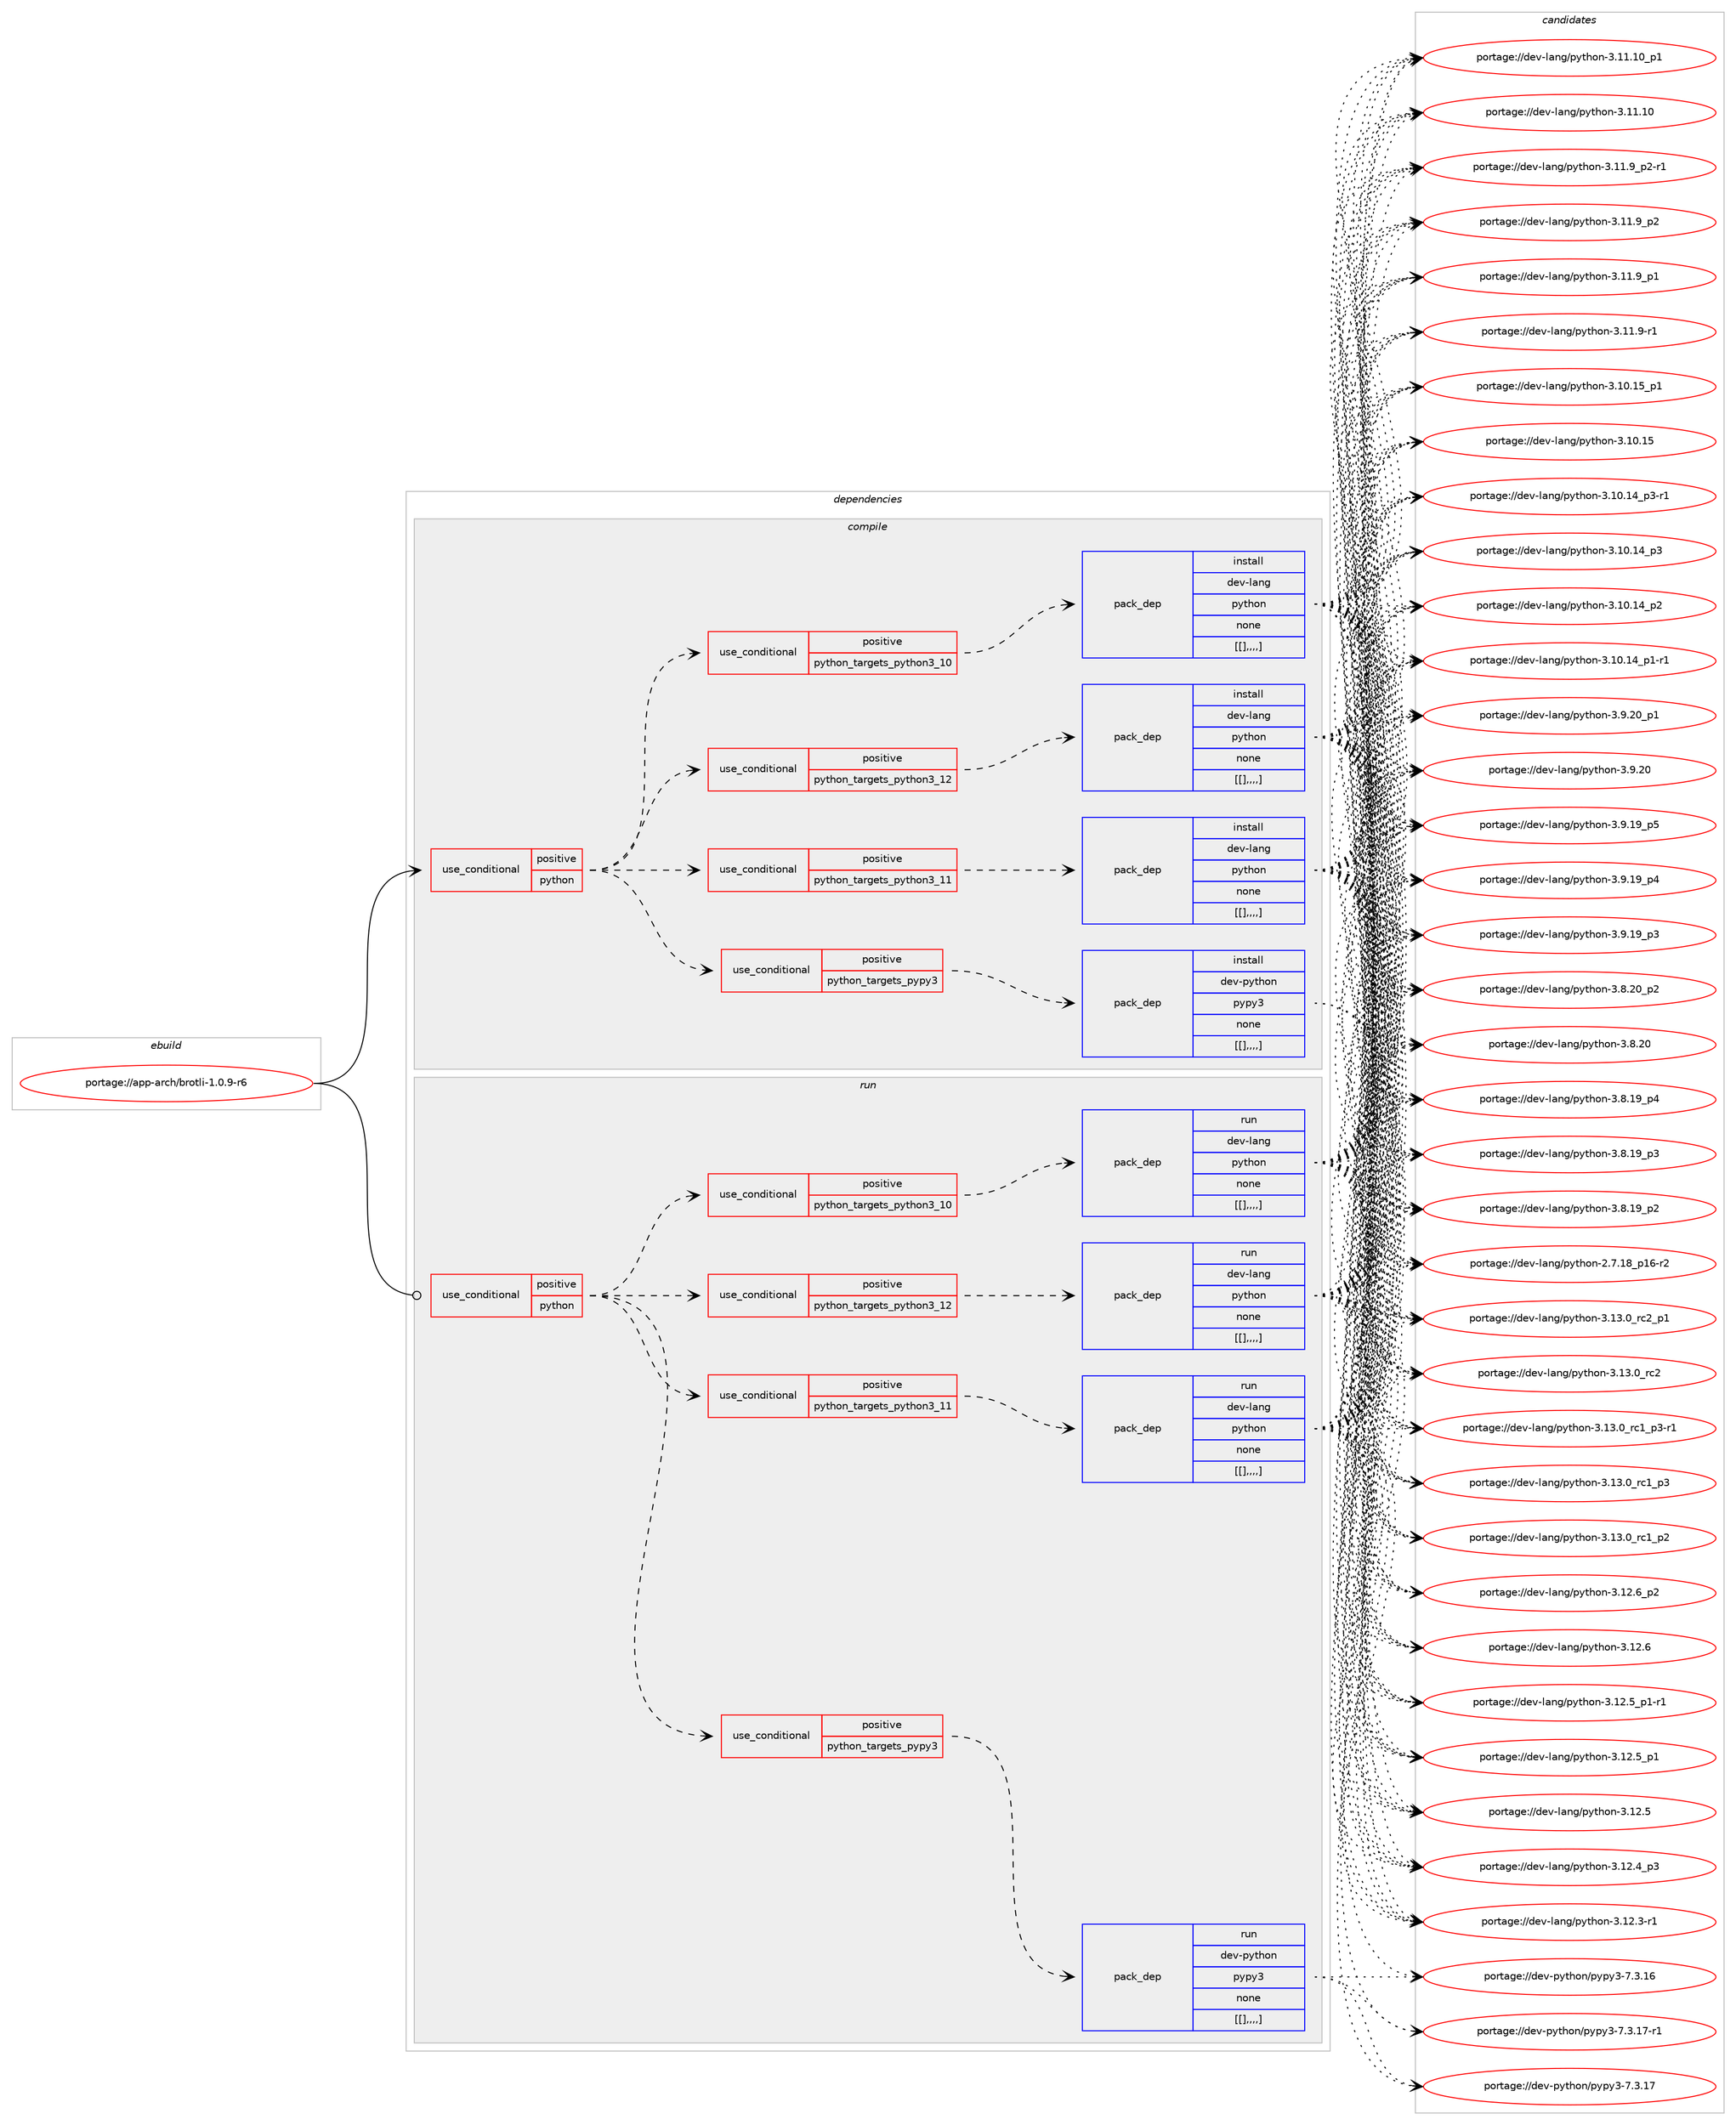 digraph prolog {

# *************
# Graph options
# *************

newrank=true;
concentrate=true;
compound=true;
graph [rankdir=LR,fontname=Helvetica,fontsize=10,ranksep=1.5];#, ranksep=2.5, nodesep=0.2];
edge  [arrowhead=vee];
node  [fontname=Helvetica,fontsize=10];

# **********
# The ebuild
# **********

subgraph cluster_leftcol {
color=gray;
label=<<i>ebuild</i>>;
id [label="portage://app-arch/brotli-1.0.9-r6", color=red, width=4, href="../app-arch/brotli-1.0.9-r6.svg"];
}

# ****************
# The dependencies
# ****************

subgraph cluster_midcol {
color=gray;
label=<<i>dependencies</i>>;
subgraph cluster_compile {
fillcolor="#eeeeee";
style=filled;
label=<<i>compile</i>>;
subgraph cond1943 {
dependency7007 [label=<<TABLE BORDER="0" CELLBORDER="1" CELLSPACING="0" CELLPADDING="4"><TR><TD ROWSPAN="3" CELLPADDING="10">use_conditional</TD></TR><TR><TD>positive</TD></TR><TR><TD>python</TD></TR></TABLE>>, shape=none, color=red];
subgraph cond1944 {
dependency7008 [label=<<TABLE BORDER="0" CELLBORDER="1" CELLSPACING="0" CELLPADDING="4"><TR><TD ROWSPAN="3" CELLPADDING="10">use_conditional</TD></TR><TR><TD>positive</TD></TR><TR><TD>python_targets_pypy3</TD></TR></TABLE>>, shape=none, color=red];
subgraph pack5038 {
dependency7009 [label=<<TABLE BORDER="0" CELLBORDER="1" CELLSPACING="0" CELLPADDING="4" WIDTH="220"><TR><TD ROWSPAN="6" CELLPADDING="30">pack_dep</TD></TR><TR><TD WIDTH="110">install</TD></TR><TR><TD>dev-python</TD></TR><TR><TD>pypy3</TD></TR><TR><TD>none</TD></TR><TR><TD>[[],,,,]</TD></TR></TABLE>>, shape=none, color=blue];
}
dependency7008:e -> dependency7009:w [weight=20,style="dashed",arrowhead="vee"];
}
dependency7007:e -> dependency7008:w [weight=20,style="dashed",arrowhead="vee"];
subgraph cond1945 {
dependency7010 [label=<<TABLE BORDER="0" CELLBORDER="1" CELLSPACING="0" CELLPADDING="4"><TR><TD ROWSPAN="3" CELLPADDING="10">use_conditional</TD></TR><TR><TD>positive</TD></TR><TR><TD>python_targets_python3_10</TD></TR></TABLE>>, shape=none, color=red];
subgraph pack5039 {
dependency7011 [label=<<TABLE BORDER="0" CELLBORDER="1" CELLSPACING="0" CELLPADDING="4" WIDTH="220"><TR><TD ROWSPAN="6" CELLPADDING="30">pack_dep</TD></TR><TR><TD WIDTH="110">install</TD></TR><TR><TD>dev-lang</TD></TR><TR><TD>python</TD></TR><TR><TD>none</TD></TR><TR><TD>[[],,,,]</TD></TR></TABLE>>, shape=none, color=blue];
}
dependency7010:e -> dependency7011:w [weight=20,style="dashed",arrowhead="vee"];
}
dependency7007:e -> dependency7010:w [weight=20,style="dashed",arrowhead="vee"];
subgraph cond1946 {
dependency7012 [label=<<TABLE BORDER="0" CELLBORDER="1" CELLSPACING="0" CELLPADDING="4"><TR><TD ROWSPAN="3" CELLPADDING="10">use_conditional</TD></TR><TR><TD>positive</TD></TR><TR><TD>python_targets_python3_11</TD></TR></TABLE>>, shape=none, color=red];
subgraph pack5040 {
dependency7013 [label=<<TABLE BORDER="0" CELLBORDER="1" CELLSPACING="0" CELLPADDING="4" WIDTH="220"><TR><TD ROWSPAN="6" CELLPADDING="30">pack_dep</TD></TR><TR><TD WIDTH="110">install</TD></TR><TR><TD>dev-lang</TD></TR><TR><TD>python</TD></TR><TR><TD>none</TD></TR><TR><TD>[[],,,,]</TD></TR></TABLE>>, shape=none, color=blue];
}
dependency7012:e -> dependency7013:w [weight=20,style="dashed",arrowhead="vee"];
}
dependency7007:e -> dependency7012:w [weight=20,style="dashed",arrowhead="vee"];
subgraph cond1947 {
dependency7014 [label=<<TABLE BORDER="0" CELLBORDER="1" CELLSPACING="0" CELLPADDING="4"><TR><TD ROWSPAN="3" CELLPADDING="10">use_conditional</TD></TR><TR><TD>positive</TD></TR><TR><TD>python_targets_python3_12</TD></TR></TABLE>>, shape=none, color=red];
subgraph pack5041 {
dependency7015 [label=<<TABLE BORDER="0" CELLBORDER="1" CELLSPACING="0" CELLPADDING="4" WIDTH="220"><TR><TD ROWSPAN="6" CELLPADDING="30">pack_dep</TD></TR><TR><TD WIDTH="110">install</TD></TR><TR><TD>dev-lang</TD></TR><TR><TD>python</TD></TR><TR><TD>none</TD></TR><TR><TD>[[],,,,]</TD></TR></TABLE>>, shape=none, color=blue];
}
dependency7014:e -> dependency7015:w [weight=20,style="dashed",arrowhead="vee"];
}
dependency7007:e -> dependency7014:w [weight=20,style="dashed",arrowhead="vee"];
}
id:e -> dependency7007:w [weight=20,style="solid",arrowhead="vee"];
}
subgraph cluster_compileandrun {
fillcolor="#eeeeee";
style=filled;
label=<<i>compile and run</i>>;
}
subgraph cluster_run {
fillcolor="#eeeeee";
style=filled;
label=<<i>run</i>>;
subgraph cond1948 {
dependency7016 [label=<<TABLE BORDER="0" CELLBORDER="1" CELLSPACING="0" CELLPADDING="4"><TR><TD ROWSPAN="3" CELLPADDING="10">use_conditional</TD></TR><TR><TD>positive</TD></TR><TR><TD>python</TD></TR></TABLE>>, shape=none, color=red];
subgraph cond1949 {
dependency7017 [label=<<TABLE BORDER="0" CELLBORDER="1" CELLSPACING="0" CELLPADDING="4"><TR><TD ROWSPAN="3" CELLPADDING="10">use_conditional</TD></TR><TR><TD>positive</TD></TR><TR><TD>python_targets_pypy3</TD></TR></TABLE>>, shape=none, color=red];
subgraph pack5042 {
dependency7018 [label=<<TABLE BORDER="0" CELLBORDER="1" CELLSPACING="0" CELLPADDING="4" WIDTH="220"><TR><TD ROWSPAN="6" CELLPADDING="30">pack_dep</TD></TR><TR><TD WIDTH="110">run</TD></TR><TR><TD>dev-python</TD></TR><TR><TD>pypy3</TD></TR><TR><TD>none</TD></TR><TR><TD>[[],,,,]</TD></TR></TABLE>>, shape=none, color=blue];
}
dependency7017:e -> dependency7018:w [weight=20,style="dashed",arrowhead="vee"];
}
dependency7016:e -> dependency7017:w [weight=20,style="dashed",arrowhead="vee"];
subgraph cond1950 {
dependency7019 [label=<<TABLE BORDER="0" CELLBORDER="1" CELLSPACING="0" CELLPADDING="4"><TR><TD ROWSPAN="3" CELLPADDING="10">use_conditional</TD></TR><TR><TD>positive</TD></TR><TR><TD>python_targets_python3_10</TD></TR></TABLE>>, shape=none, color=red];
subgraph pack5043 {
dependency7020 [label=<<TABLE BORDER="0" CELLBORDER="1" CELLSPACING="0" CELLPADDING="4" WIDTH="220"><TR><TD ROWSPAN="6" CELLPADDING="30">pack_dep</TD></TR><TR><TD WIDTH="110">run</TD></TR><TR><TD>dev-lang</TD></TR><TR><TD>python</TD></TR><TR><TD>none</TD></TR><TR><TD>[[],,,,]</TD></TR></TABLE>>, shape=none, color=blue];
}
dependency7019:e -> dependency7020:w [weight=20,style="dashed",arrowhead="vee"];
}
dependency7016:e -> dependency7019:w [weight=20,style="dashed",arrowhead="vee"];
subgraph cond1951 {
dependency7021 [label=<<TABLE BORDER="0" CELLBORDER="1" CELLSPACING="0" CELLPADDING="4"><TR><TD ROWSPAN="3" CELLPADDING="10">use_conditional</TD></TR><TR><TD>positive</TD></TR><TR><TD>python_targets_python3_11</TD></TR></TABLE>>, shape=none, color=red];
subgraph pack5044 {
dependency7022 [label=<<TABLE BORDER="0" CELLBORDER="1" CELLSPACING="0" CELLPADDING="4" WIDTH="220"><TR><TD ROWSPAN="6" CELLPADDING="30">pack_dep</TD></TR><TR><TD WIDTH="110">run</TD></TR><TR><TD>dev-lang</TD></TR><TR><TD>python</TD></TR><TR><TD>none</TD></TR><TR><TD>[[],,,,]</TD></TR></TABLE>>, shape=none, color=blue];
}
dependency7021:e -> dependency7022:w [weight=20,style="dashed",arrowhead="vee"];
}
dependency7016:e -> dependency7021:w [weight=20,style="dashed",arrowhead="vee"];
subgraph cond1952 {
dependency7023 [label=<<TABLE BORDER="0" CELLBORDER="1" CELLSPACING="0" CELLPADDING="4"><TR><TD ROWSPAN="3" CELLPADDING="10">use_conditional</TD></TR><TR><TD>positive</TD></TR><TR><TD>python_targets_python3_12</TD></TR></TABLE>>, shape=none, color=red];
subgraph pack5045 {
dependency7024 [label=<<TABLE BORDER="0" CELLBORDER="1" CELLSPACING="0" CELLPADDING="4" WIDTH="220"><TR><TD ROWSPAN="6" CELLPADDING="30">pack_dep</TD></TR><TR><TD WIDTH="110">run</TD></TR><TR><TD>dev-lang</TD></TR><TR><TD>python</TD></TR><TR><TD>none</TD></TR><TR><TD>[[],,,,]</TD></TR></TABLE>>, shape=none, color=blue];
}
dependency7023:e -> dependency7024:w [weight=20,style="dashed",arrowhead="vee"];
}
dependency7016:e -> dependency7023:w [weight=20,style="dashed",arrowhead="vee"];
}
id:e -> dependency7016:w [weight=20,style="solid",arrowhead="odot"];
}
}

# **************
# The candidates
# **************

subgraph cluster_choices {
rank=same;
color=gray;
label=<<i>candidates</i>>;

subgraph choice5038 {
color=black;
nodesep=1;
choice100101118451121211161041111104711212111212151455546514649554511449 [label="portage://dev-python/pypy3-7.3.17-r1", color=red, width=4,href="../dev-python/pypy3-7.3.17-r1.svg"];
choice10010111845112121116104111110471121211121215145554651464955 [label="portage://dev-python/pypy3-7.3.17", color=red, width=4,href="../dev-python/pypy3-7.3.17.svg"];
choice10010111845112121116104111110471121211121215145554651464954 [label="portage://dev-python/pypy3-7.3.16", color=red, width=4,href="../dev-python/pypy3-7.3.16.svg"];
dependency7009:e -> choice100101118451121211161041111104711212111212151455546514649554511449:w [style=dotted,weight="100"];
dependency7009:e -> choice10010111845112121116104111110471121211121215145554651464955:w [style=dotted,weight="100"];
dependency7009:e -> choice10010111845112121116104111110471121211121215145554651464954:w [style=dotted,weight="100"];
}
subgraph choice5039 {
color=black;
nodesep=1;
choice100101118451089711010347112121116104111110455146495146489511499509511249 [label="portage://dev-lang/python-3.13.0_rc2_p1", color=red, width=4,href="../dev-lang/python-3.13.0_rc2_p1.svg"];
choice10010111845108971101034711212111610411111045514649514648951149950 [label="portage://dev-lang/python-3.13.0_rc2", color=red, width=4,href="../dev-lang/python-3.13.0_rc2.svg"];
choice1001011184510897110103471121211161041111104551464951464895114994995112514511449 [label="portage://dev-lang/python-3.13.0_rc1_p3-r1", color=red, width=4,href="../dev-lang/python-3.13.0_rc1_p3-r1.svg"];
choice100101118451089711010347112121116104111110455146495146489511499499511251 [label="portage://dev-lang/python-3.13.0_rc1_p3", color=red, width=4,href="../dev-lang/python-3.13.0_rc1_p3.svg"];
choice100101118451089711010347112121116104111110455146495146489511499499511250 [label="portage://dev-lang/python-3.13.0_rc1_p2", color=red, width=4,href="../dev-lang/python-3.13.0_rc1_p2.svg"];
choice100101118451089711010347112121116104111110455146495046549511250 [label="portage://dev-lang/python-3.12.6_p2", color=red, width=4,href="../dev-lang/python-3.12.6_p2.svg"];
choice10010111845108971101034711212111610411111045514649504654 [label="portage://dev-lang/python-3.12.6", color=red, width=4,href="../dev-lang/python-3.12.6.svg"];
choice1001011184510897110103471121211161041111104551464950465395112494511449 [label="portage://dev-lang/python-3.12.5_p1-r1", color=red, width=4,href="../dev-lang/python-3.12.5_p1-r1.svg"];
choice100101118451089711010347112121116104111110455146495046539511249 [label="portage://dev-lang/python-3.12.5_p1", color=red, width=4,href="../dev-lang/python-3.12.5_p1.svg"];
choice10010111845108971101034711212111610411111045514649504653 [label="portage://dev-lang/python-3.12.5", color=red, width=4,href="../dev-lang/python-3.12.5.svg"];
choice100101118451089711010347112121116104111110455146495046529511251 [label="portage://dev-lang/python-3.12.4_p3", color=red, width=4,href="../dev-lang/python-3.12.4_p3.svg"];
choice100101118451089711010347112121116104111110455146495046514511449 [label="portage://dev-lang/python-3.12.3-r1", color=red, width=4,href="../dev-lang/python-3.12.3-r1.svg"];
choice10010111845108971101034711212111610411111045514649494649489511249 [label="portage://dev-lang/python-3.11.10_p1", color=red, width=4,href="../dev-lang/python-3.11.10_p1.svg"];
choice1001011184510897110103471121211161041111104551464949464948 [label="portage://dev-lang/python-3.11.10", color=red, width=4,href="../dev-lang/python-3.11.10.svg"];
choice1001011184510897110103471121211161041111104551464949465795112504511449 [label="portage://dev-lang/python-3.11.9_p2-r1", color=red, width=4,href="../dev-lang/python-3.11.9_p2-r1.svg"];
choice100101118451089711010347112121116104111110455146494946579511250 [label="portage://dev-lang/python-3.11.9_p2", color=red, width=4,href="../dev-lang/python-3.11.9_p2.svg"];
choice100101118451089711010347112121116104111110455146494946579511249 [label="portage://dev-lang/python-3.11.9_p1", color=red, width=4,href="../dev-lang/python-3.11.9_p1.svg"];
choice100101118451089711010347112121116104111110455146494946574511449 [label="portage://dev-lang/python-3.11.9-r1", color=red, width=4,href="../dev-lang/python-3.11.9-r1.svg"];
choice10010111845108971101034711212111610411111045514649484649539511249 [label="portage://dev-lang/python-3.10.15_p1", color=red, width=4,href="../dev-lang/python-3.10.15_p1.svg"];
choice1001011184510897110103471121211161041111104551464948464953 [label="portage://dev-lang/python-3.10.15", color=red, width=4,href="../dev-lang/python-3.10.15.svg"];
choice100101118451089711010347112121116104111110455146494846495295112514511449 [label="portage://dev-lang/python-3.10.14_p3-r1", color=red, width=4,href="../dev-lang/python-3.10.14_p3-r1.svg"];
choice10010111845108971101034711212111610411111045514649484649529511251 [label="portage://dev-lang/python-3.10.14_p3", color=red, width=4,href="../dev-lang/python-3.10.14_p3.svg"];
choice10010111845108971101034711212111610411111045514649484649529511250 [label="portage://dev-lang/python-3.10.14_p2", color=red, width=4,href="../dev-lang/python-3.10.14_p2.svg"];
choice100101118451089711010347112121116104111110455146494846495295112494511449 [label="portage://dev-lang/python-3.10.14_p1-r1", color=red, width=4,href="../dev-lang/python-3.10.14_p1-r1.svg"];
choice100101118451089711010347112121116104111110455146574650489511249 [label="portage://dev-lang/python-3.9.20_p1", color=red, width=4,href="../dev-lang/python-3.9.20_p1.svg"];
choice10010111845108971101034711212111610411111045514657465048 [label="portage://dev-lang/python-3.9.20", color=red, width=4,href="../dev-lang/python-3.9.20.svg"];
choice100101118451089711010347112121116104111110455146574649579511253 [label="portage://dev-lang/python-3.9.19_p5", color=red, width=4,href="../dev-lang/python-3.9.19_p5.svg"];
choice100101118451089711010347112121116104111110455146574649579511252 [label="portage://dev-lang/python-3.9.19_p4", color=red, width=4,href="../dev-lang/python-3.9.19_p4.svg"];
choice100101118451089711010347112121116104111110455146574649579511251 [label="portage://dev-lang/python-3.9.19_p3", color=red, width=4,href="../dev-lang/python-3.9.19_p3.svg"];
choice100101118451089711010347112121116104111110455146564650489511250 [label="portage://dev-lang/python-3.8.20_p2", color=red, width=4,href="../dev-lang/python-3.8.20_p2.svg"];
choice10010111845108971101034711212111610411111045514656465048 [label="portage://dev-lang/python-3.8.20", color=red, width=4,href="../dev-lang/python-3.8.20.svg"];
choice100101118451089711010347112121116104111110455146564649579511252 [label="portage://dev-lang/python-3.8.19_p4", color=red, width=4,href="../dev-lang/python-3.8.19_p4.svg"];
choice100101118451089711010347112121116104111110455146564649579511251 [label="portage://dev-lang/python-3.8.19_p3", color=red, width=4,href="../dev-lang/python-3.8.19_p3.svg"];
choice100101118451089711010347112121116104111110455146564649579511250 [label="portage://dev-lang/python-3.8.19_p2", color=red, width=4,href="../dev-lang/python-3.8.19_p2.svg"];
choice100101118451089711010347112121116104111110455046554649569511249544511450 [label="portage://dev-lang/python-2.7.18_p16-r2", color=red, width=4,href="../dev-lang/python-2.7.18_p16-r2.svg"];
dependency7011:e -> choice100101118451089711010347112121116104111110455146495146489511499509511249:w [style=dotted,weight="100"];
dependency7011:e -> choice10010111845108971101034711212111610411111045514649514648951149950:w [style=dotted,weight="100"];
dependency7011:e -> choice1001011184510897110103471121211161041111104551464951464895114994995112514511449:w [style=dotted,weight="100"];
dependency7011:e -> choice100101118451089711010347112121116104111110455146495146489511499499511251:w [style=dotted,weight="100"];
dependency7011:e -> choice100101118451089711010347112121116104111110455146495146489511499499511250:w [style=dotted,weight="100"];
dependency7011:e -> choice100101118451089711010347112121116104111110455146495046549511250:w [style=dotted,weight="100"];
dependency7011:e -> choice10010111845108971101034711212111610411111045514649504654:w [style=dotted,weight="100"];
dependency7011:e -> choice1001011184510897110103471121211161041111104551464950465395112494511449:w [style=dotted,weight="100"];
dependency7011:e -> choice100101118451089711010347112121116104111110455146495046539511249:w [style=dotted,weight="100"];
dependency7011:e -> choice10010111845108971101034711212111610411111045514649504653:w [style=dotted,weight="100"];
dependency7011:e -> choice100101118451089711010347112121116104111110455146495046529511251:w [style=dotted,weight="100"];
dependency7011:e -> choice100101118451089711010347112121116104111110455146495046514511449:w [style=dotted,weight="100"];
dependency7011:e -> choice10010111845108971101034711212111610411111045514649494649489511249:w [style=dotted,weight="100"];
dependency7011:e -> choice1001011184510897110103471121211161041111104551464949464948:w [style=dotted,weight="100"];
dependency7011:e -> choice1001011184510897110103471121211161041111104551464949465795112504511449:w [style=dotted,weight="100"];
dependency7011:e -> choice100101118451089711010347112121116104111110455146494946579511250:w [style=dotted,weight="100"];
dependency7011:e -> choice100101118451089711010347112121116104111110455146494946579511249:w [style=dotted,weight="100"];
dependency7011:e -> choice100101118451089711010347112121116104111110455146494946574511449:w [style=dotted,weight="100"];
dependency7011:e -> choice10010111845108971101034711212111610411111045514649484649539511249:w [style=dotted,weight="100"];
dependency7011:e -> choice1001011184510897110103471121211161041111104551464948464953:w [style=dotted,weight="100"];
dependency7011:e -> choice100101118451089711010347112121116104111110455146494846495295112514511449:w [style=dotted,weight="100"];
dependency7011:e -> choice10010111845108971101034711212111610411111045514649484649529511251:w [style=dotted,weight="100"];
dependency7011:e -> choice10010111845108971101034711212111610411111045514649484649529511250:w [style=dotted,weight="100"];
dependency7011:e -> choice100101118451089711010347112121116104111110455146494846495295112494511449:w [style=dotted,weight="100"];
dependency7011:e -> choice100101118451089711010347112121116104111110455146574650489511249:w [style=dotted,weight="100"];
dependency7011:e -> choice10010111845108971101034711212111610411111045514657465048:w [style=dotted,weight="100"];
dependency7011:e -> choice100101118451089711010347112121116104111110455146574649579511253:w [style=dotted,weight="100"];
dependency7011:e -> choice100101118451089711010347112121116104111110455146574649579511252:w [style=dotted,weight="100"];
dependency7011:e -> choice100101118451089711010347112121116104111110455146574649579511251:w [style=dotted,weight="100"];
dependency7011:e -> choice100101118451089711010347112121116104111110455146564650489511250:w [style=dotted,weight="100"];
dependency7011:e -> choice10010111845108971101034711212111610411111045514656465048:w [style=dotted,weight="100"];
dependency7011:e -> choice100101118451089711010347112121116104111110455146564649579511252:w [style=dotted,weight="100"];
dependency7011:e -> choice100101118451089711010347112121116104111110455146564649579511251:w [style=dotted,weight="100"];
dependency7011:e -> choice100101118451089711010347112121116104111110455146564649579511250:w [style=dotted,weight="100"];
dependency7011:e -> choice100101118451089711010347112121116104111110455046554649569511249544511450:w [style=dotted,weight="100"];
}
subgraph choice5040 {
color=black;
nodesep=1;
choice100101118451089711010347112121116104111110455146495146489511499509511249 [label="portage://dev-lang/python-3.13.0_rc2_p1", color=red, width=4,href="../dev-lang/python-3.13.0_rc2_p1.svg"];
choice10010111845108971101034711212111610411111045514649514648951149950 [label="portage://dev-lang/python-3.13.0_rc2", color=red, width=4,href="../dev-lang/python-3.13.0_rc2.svg"];
choice1001011184510897110103471121211161041111104551464951464895114994995112514511449 [label="portage://dev-lang/python-3.13.0_rc1_p3-r1", color=red, width=4,href="../dev-lang/python-3.13.0_rc1_p3-r1.svg"];
choice100101118451089711010347112121116104111110455146495146489511499499511251 [label="portage://dev-lang/python-3.13.0_rc1_p3", color=red, width=4,href="../dev-lang/python-3.13.0_rc1_p3.svg"];
choice100101118451089711010347112121116104111110455146495146489511499499511250 [label="portage://dev-lang/python-3.13.0_rc1_p2", color=red, width=4,href="../dev-lang/python-3.13.0_rc1_p2.svg"];
choice100101118451089711010347112121116104111110455146495046549511250 [label="portage://dev-lang/python-3.12.6_p2", color=red, width=4,href="../dev-lang/python-3.12.6_p2.svg"];
choice10010111845108971101034711212111610411111045514649504654 [label="portage://dev-lang/python-3.12.6", color=red, width=4,href="../dev-lang/python-3.12.6.svg"];
choice1001011184510897110103471121211161041111104551464950465395112494511449 [label="portage://dev-lang/python-3.12.5_p1-r1", color=red, width=4,href="../dev-lang/python-3.12.5_p1-r1.svg"];
choice100101118451089711010347112121116104111110455146495046539511249 [label="portage://dev-lang/python-3.12.5_p1", color=red, width=4,href="../dev-lang/python-3.12.5_p1.svg"];
choice10010111845108971101034711212111610411111045514649504653 [label="portage://dev-lang/python-3.12.5", color=red, width=4,href="../dev-lang/python-3.12.5.svg"];
choice100101118451089711010347112121116104111110455146495046529511251 [label="portage://dev-lang/python-3.12.4_p3", color=red, width=4,href="../dev-lang/python-3.12.4_p3.svg"];
choice100101118451089711010347112121116104111110455146495046514511449 [label="portage://dev-lang/python-3.12.3-r1", color=red, width=4,href="../dev-lang/python-3.12.3-r1.svg"];
choice10010111845108971101034711212111610411111045514649494649489511249 [label="portage://dev-lang/python-3.11.10_p1", color=red, width=4,href="../dev-lang/python-3.11.10_p1.svg"];
choice1001011184510897110103471121211161041111104551464949464948 [label="portage://dev-lang/python-3.11.10", color=red, width=4,href="../dev-lang/python-3.11.10.svg"];
choice1001011184510897110103471121211161041111104551464949465795112504511449 [label="portage://dev-lang/python-3.11.9_p2-r1", color=red, width=4,href="../dev-lang/python-3.11.9_p2-r1.svg"];
choice100101118451089711010347112121116104111110455146494946579511250 [label="portage://dev-lang/python-3.11.9_p2", color=red, width=4,href="../dev-lang/python-3.11.9_p2.svg"];
choice100101118451089711010347112121116104111110455146494946579511249 [label="portage://dev-lang/python-3.11.9_p1", color=red, width=4,href="../dev-lang/python-3.11.9_p1.svg"];
choice100101118451089711010347112121116104111110455146494946574511449 [label="portage://dev-lang/python-3.11.9-r1", color=red, width=4,href="../dev-lang/python-3.11.9-r1.svg"];
choice10010111845108971101034711212111610411111045514649484649539511249 [label="portage://dev-lang/python-3.10.15_p1", color=red, width=4,href="../dev-lang/python-3.10.15_p1.svg"];
choice1001011184510897110103471121211161041111104551464948464953 [label="portage://dev-lang/python-3.10.15", color=red, width=4,href="../dev-lang/python-3.10.15.svg"];
choice100101118451089711010347112121116104111110455146494846495295112514511449 [label="portage://dev-lang/python-3.10.14_p3-r1", color=red, width=4,href="../dev-lang/python-3.10.14_p3-r1.svg"];
choice10010111845108971101034711212111610411111045514649484649529511251 [label="portage://dev-lang/python-3.10.14_p3", color=red, width=4,href="../dev-lang/python-3.10.14_p3.svg"];
choice10010111845108971101034711212111610411111045514649484649529511250 [label="portage://dev-lang/python-3.10.14_p2", color=red, width=4,href="../dev-lang/python-3.10.14_p2.svg"];
choice100101118451089711010347112121116104111110455146494846495295112494511449 [label="portage://dev-lang/python-3.10.14_p1-r1", color=red, width=4,href="../dev-lang/python-3.10.14_p1-r1.svg"];
choice100101118451089711010347112121116104111110455146574650489511249 [label="portage://dev-lang/python-3.9.20_p1", color=red, width=4,href="../dev-lang/python-3.9.20_p1.svg"];
choice10010111845108971101034711212111610411111045514657465048 [label="portage://dev-lang/python-3.9.20", color=red, width=4,href="../dev-lang/python-3.9.20.svg"];
choice100101118451089711010347112121116104111110455146574649579511253 [label="portage://dev-lang/python-3.9.19_p5", color=red, width=4,href="../dev-lang/python-3.9.19_p5.svg"];
choice100101118451089711010347112121116104111110455146574649579511252 [label="portage://dev-lang/python-3.9.19_p4", color=red, width=4,href="../dev-lang/python-3.9.19_p4.svg"];
choice100101118451089711010347112121116104111110455146574649579511251 [label="portage://dev-lang/python-3.9.19_p3", color=red, width=4,href="../dev-lang/python-3.9.19_p3.svg"];
choice100101118451089711010347112121116104111110455146564650489511250 [label="portage://dev-lang/python-3.8.20_p2", color=red, width=4,href="../dev-lang/python-3.8.20_p2.svg"];
choice10010111845108971101034711212111610411111045514656465048 [label="portage://dev-lang/python-3.8.20", color=red, width=4,href="../dev-lang/python-3.8.20.svg"];
choice100101118451089711010347112121116104111110455146564649579511252 [label="portage://dev-lang/python-3.8.19_p4", color=red, width=4,href="../dev-lang/python-3.8.19_p4.svg"];
choice100101118451089711010347112121116104111110455146564649579511251 [label="portage://dev-lang/python-3.8.19_p3", color=red, width=4,href="../dev-lang/python-3.8.19_p3.svg"];
choice100101118451089711010347112121116104111110455146564649579511250 [label="portage://dev-lang/python-3.8.19_p2", color=red, width=4,href="../dev-lang/python-3.8.19_p2.svg"];
choice100101118451089711010347112121116104111110455046554649569511249544511450 [label="portage://dev-lang/python-2.7.18_p16-r2", color=red, width=4,href="../dev-lang/python-2.7.18_p16-r2.svg"];
dependency7013:e -> choice100101118451089711010347112121116104111110455146495146489511499509511249:w [style=dotted,weight="100"];
dependency7013:e -> choice10010111845108971101034711212111610411111045514649514648951149950:w [style=dotted,weight="100"];
dependency7013:e -> choice1001011184510897110103471121211161041111104551464951464895114994995112514511449:w [style=dotted,weight="100"];
dependency7013:e -> choice100101118451089711010347112121116104111110455146495146489511499499511251:w [style=dotted,weight="100"];
dependency7013:e -> choice100101118451089711010347112121116104111110455146495146489511499499511250:w [style=dotted,weight="100"];
dependency7013:e -> choice100101118451089711010347112121116104111110455146495046549511250:w [style=dotted,weight="100"];
dependency7013:e -> choice10010111845108971101034711212111610411111045514649504654:w [style=dotted,weight="100"];
dependency7013:e -> choice1001011184510897110103471121211161041111104551464950465395112494511449:w [style=dotted,weight="100"];
dependency7013:e -> choice100101118451089711010347112121116104111110455146495046539511249:w [style=dotted,weight="100"];
dependency7013:e -> choice10010111845108971101034711212111610411111045514649504653:w [style=dotted,weight="100"];
dependency7013:e -> choice100101118451089711010347112121116104111110455146495046529511251:w [style=dotted,weight="100"];
dependency7013:e -> choice100101118451089711010347112121116104111110455146495046514511449:w [style=dotted,weight="100"];
dependency7013:e -> choice10010111845108971101034711212111610411111045514649494649489511249:w [style=dotted,weight="100"];
dependency7013:e -> choice1001011184510897110103471121211161041111104551464949464948:w [style=dotted,weight="100"];
dependency7013:e -> choice1001011184510897110103471121211161041111104551464949465795112504511449:w [style=dotted,weight="100"];
dependency7013:e -> choice100101118451089711010347112121116104111110455146494946579511250:w [style=dotted,weight="100"];
dependency7013:e -> choice100101118451089711010347112121116104111110455146494946579511249:w [style=dotted,weight="100"];
dependency7013:e -> choice100101118451089711010347112121116104111110455146494946574511449:w [style=dotted,weight="100"];
dependency7013:e -> choice10010111845108971101034711212111610411111045514649484649539511249:w [style=dotted,weight="100"];
dependency7013:e -> choice1001011184510897110103471121211161041111104551464948464953:w [style=dotted,weight="100"];
dependency7013:e -> choice100101118451089711010347112121116104111110455146494846495295112514511449:w [style=dotted,weight="100"];
dependency7013:e -> choice10010111845108971101034711212111610411111045514649484649529511251:w [style=dotted,weight="100"];
dependency7013:e -> choice10010111845108971101034711212111610411111045514649484649529511250:w [style=dotted,weight="100"];
dependency7013:e -> choice100101118451089711010347112121116104111110455146494846495295112494511449:w [style=dotted,weight="100"];
dependency7013:e -> choice100101118451089711010347112121116104111110455146574650489511249:w [style=dotted,weight="100"];
dependency7013:e -> choice10010111845108971101034711212111610411111045514657465048:w [style=dotted,weight="100"];
dependency7013:e -> choice100101118451089711010347112121116104111110455146574649579511253:w [style=dotted,weight="100"];
dependency7013:e -> choice100101118451089711010347112121116104111110455146574649579511252:w [style=dotted,weight="100"];
dependency7013:e -> choice100101118451089711010347112121116104111110455146574649579511251:w [style=dotted,weight="100"];
dependency7013:e -> choice100101118451089711010347112121116104111110455146564650489511250:w [style=dotted,weight="100"];
dependency7013:e -> choice10010111845108971101034711212111610411111045514656465048:w [style=dotted,weight="100"];
dependency7013:e -> choice100101118451089711010347112121116104111110455146564649579511252:w [style=dotted,weight="100"];
dependency7013:e -> choice100101118451089711010347112121116104111110455146564649579511251:w [style=dotted,weight="100"];
dependency7013:e -> choice100101118451089711010347112121116104111110455146564649579511250:w [style=dotted,weight="100"];
dependency7013:e -> choice100101118451089711010347112121116104111110455046554649569511249544511450:w [style=dotted,weight="100"];
}
subgraph choice5041 {
color=black;
nodesep=1;
choice100101118451089711010347112121116104111110455146495146489511499509511249 [label="portage://dev-lang/python-3.13.0_rc2_p1", color=red, width=4,href="../dev-lang/python-3.13.0_rc2_p1.svg"];
choice10010111845108971101034711212111610411111045514649514648951149950 [label="portage://dev-lang/python-3.13.0_rc2", color=red, width=4,href="../dev-lang/python-3.13.0_rc2.svg"];
choice1001011184510897110103471121211161041111104551464951464895114994995112514511449 [label="portage://dev-lang/python-3.13.0_rc1_p3-r1", color=red, width=4,href="../dev-lang/python-3.13.0_rc1_p3-r1.svg"];
choice100101118451089711010347112121116104111110455146495146489511499499511251 [label="portage://dev-lang/python-3.13.0_rc1_p3", color=red, width=4,href="../dev-lang/python-3.13.0_rc1_p3.svg"];
choice100101118451089711010347112121116104111110455146495146489511499499511250 [label="portage://dev-lang/python-3.13.0_rc1_p2", color=red, width=4,href="../dev-lang/python-3.13.0_rc1_p2.svg"];
choice100101118451089711010347112121116104111110455146495046549511250 [label="portage://dev-lang/python-3.12.6_p2", color=red, width=4,href="../dev-lang/python-3.12.6_p2.svg"];
choice10010111845108971101034711212111610411111045514649504654 [label="portage://dev-lang/python-3.12.6", color=red, width=4,href="../dev-lang/python-3.12.6.svg"];
choice1001011184510897110103471121211161041111104551464950465395112494511449 [label="portage://dev-lang/python-3.12.5_p1-r1", color=red, width=4,href="../dev-lang/python-3.12.5_p1-r1.svg"];
choice100101118451089711010347112121116104111110455146495046539511249 [label="portage://dev-lang/python-3.12.5_p1", color=red, width=4,href="../dev-lang/python-3.12.5_p1.svg"];
choice10010111845108971101034711212111610411111045514649504653 [label="portage://dev-lang/python-3.12.5", color=red, width=4,href="../dev-lang/python-3.12.5.svg"];
choice100101118451089711010347112121116104111110455146495046529511251 [label="portage://dev-lang/python-3.12.4_p3", color=red, width=4,href="../dev-lang/python-3.12.4_p3.svg"];
choice100101118451089711010347112121116104111110455146495046514511449 [label="portage://dev-lang/python-3.12.3-r1", color=red, width=4,href="../dev-lang/python-3.12.3-r1.svg"];
choice10010111845108971101034711212111610411111045514649494649489511249 [label="portage://dev-lang/python-3.11.10_p1", color=red, width=4,href="../dev-lang/python-3.11.10_p1.svg"];
choice1001011184510897110103471121211161041111104551464949464948 [label="portage://dev-lang/python-3.11.10", color=red, width=4,href="../dev-lang/python-3.11.10.svg"];
choice1001011184510897110103471121211161041111104551464949465795112504511449 [label="portage://dev-lang/python-3.11.9_p2-r1", color=red, width=4,href="../dev-lang/python-3.11.9_p2-r1.svg"];
choice100101118451089711010347112121116104111110455146494946579511250 [label="portage://dev-lang/python-3.11.9_p2", color=red, width=4,href="../dev-lang/python-3.11.9_p2.svg"];
choice100101118451089711010347112121116104111110455146494946579511249 [label="portage://dev-lang/python-3.11.9_p1", color=red, width=4,href="../dev-lang/python-3.11.9_p1.svg"];
choice100101118451089711010347112121116104111110455146494946574511449 [label="portage://dev-lang/python-3.11.9-r1", color=red, width=4,href="../dev-lang/python-3.11.9-r1.svg"];
choice10010111845108971101034711212111610411111045514649484649539511249 [label="portage://dev-lang/python-3.10.15_p1", color=red, width=4,href="../dev-lang/python-3.10.15_p1.svg"];
choice1001011184510897110103471121211161041111104551464948464953 [label="portage://dev-lang/python-3.10.15", color=red, width=4,href="../dev-lang/python-3.10.15.svg"];
choice100101118451089711010347112121116104111110455146494846495295112514511449 [label="portage://dev-lang/python-3.10.14_p3-r1", color=red, width=4,href="../dev-lang/python-3.10.14_p3-r1.svg"];
choice10010111845108971101034711212111610411111045514649484649529511251 [label="portage://dev-lang/python-3.10.14_p3", color=red, width=4,href="../dev-lang/python-3.10.14_p3.svg"];
choice10010111845108971101034711212111610411111045514649484649529511250 [label="portage://dev-lang/python-3.10.14_p2", color=red, width=4,href="../dev-lang/python-3.10.14_p2.svg"];
choice100101118451089711010347112121116104111110455146494846495295112494511449 [label="portage://dev-lang/python-3.10.14_p1-r1", color=red, width=4,href="../dev-lang/python-3.10.14_p1-r1.svg"];
choice100101118451089711010347112121116104111110455146574650489511249 [label="portage://dev-lang/python-3.9.20_p1", color=red, width=4,href="../dev-lang/python-3.9.20_p1.svg"];
choice10010111845108971101034711212111610411111045514657465048 [label="portage://dev-lang/python-3.9.20", color=red, width=4,href="../dev-lang/python-3.9.20.svg"];
choice100101118451089711010347112121116104111110455146574649579511253 [label="portage://dev-lang/python-3.9.19_p5", color=red, width=4,href="../dev-lang/python-3.9.19_p5.svg"];
choice100101118451089711010347112121116104111110455146574649579511252 [label="portage://dev-lang/python-3.9.19_p4", color=red, width=4,href="../dev-lang/python-3.9.19_p4.svg"];
choice100101118451089711010347112121116104111110455146574649579511251 [label="portage://dev-lang/python-3.9.19_p3", color=red, width=4,href="../dev-lang/python-3.9.19_p3.svg"];
choice100101118451089711010347112121116104111110455146564650489511250 [label="portage://dev-lang/python-3.8.20_p2", color=red, width=4,href="../dev-lang/python-3.8.20_p2.svg"];
choice10010111845108971101034711212111610411111045514656465048 [label="portage://dev-lang/python-3.8.20", color=red, width=4,href="../dev-lang/python-3.8.20.svg"];
choice100101118451089711010347112121116104111110455146564649579511252 [label="portage://dev-lang/python-3.8.19_p4", color=red, width=4,href="../dev-lang/python-3.8.19_p4.svg"];
choice100101118451089711010347112121116104111110455146564649579511251 [label="portage://dev-lang/python-3.8.19_p3", color=red, width=4,href="../dev-lang/python-3.8.19_p3.svg"];
choice100101118451089711010347112121116104111110455146564649579511250 [label="portage://dev-lang/python-3.8.19_p2", color=red, width=4,href="../dev-lang/python-3.8.19_p2.svg"];
choice100101118451089711010347112121116104111110455046554649569511249544511450 [label="portage://dev-lang/python-2.7.18_p16-r2", color=red, width=4,href="../dev-lang/python-2.7.18_p16-r2.svg"];
dependency7015:e -> choice100101118451089711010347112121116104111110455146495146489511499509511249:w [style=dotted,weight="100"];
dependency7015:e -> choice10010111845108971101034711212111610411111045514649514648951149950:w [style=dotted,weight="100"];
dependency7015:e -> choice1001011184510897110103471121211161041111104551464951464895114994995112514511449:w [style=dotted,weight="100"];
dependency7015:e -> choice100101118451089711010347112121116104111110455146495146489511499499511251:w [style=dotted,weight="100"];
dependency7015:e -> choice100101118451089711010347112121116104111110455146495146489511499499511250:w [style=dotted,weight="100"];
dependency7015:e -> choice100101118451089711010347112121116104111110455146495046549511250:w [style=dotted,weight="100"];
dependency7015:e -> choice10010111845108971101034711212111610411111045514649504654:w [style=dotted,weight="100"];
dependency7015:e -> choice1001011184510897110103471121211161041111104551464950465395112494511449:w [style=dotted,weight="100"];
dependency7015:e -> choice100101118451089711010347112121116104111110455146495046539511249:w [style=dotted,weight="100"];
dependency7015:e -> choice10010111845108971101034711212111610411111045514649504653:w [style=dotted,weight="100"];
dependency7015:e -> choice100101118451089711010347112121116104111110455146495046529511251:w [style=dotted,weight="100"];
dependency7015:e -> choice100101118451089711010347112121116104111110455146495046514511449:w [style=dotted,weight="100"];
dependency7015:e -> choice10010111845108971101034711212111610411111045514649494649489511249:w [style=dotted,weight="100"];
dependency7015:e -> choice1001011184510897110103471121211161041111104551464949464948:w [style=dotted,weight="100"];
dependency7015:e -> choice1001011184510897110103471121211161041111104551464949465795112504511449:w [style=dotted,weight="100"];
dependency7015:e -> choice100101118451089711010347112121116104111110455146494946579511250:w [style=dotted,weight="100"];
dependency7015:e -> choice100101118451089711010347112121116104111110455146494946579511249:w [style=dotted,weight="100"];
dependency7015:e -> choice100101118451089711010347112121116104111110455146494946574511449:w [style=dotted,weight="100"];
dependency7015:e -> choice10010111845108971101034711212111610411111045514649484649539511249:w [style=dotted,weight="100"];
dependency7015:e -> choice1001011184510897110103471121211161041111104551464948464953:w [style=dotted,weight="100"];
dependency7015:e -> choice100101118451089711010347112121116104111110455146494846495295112514511449:w [style=dotted,weight="100"];
dependency7015:e -> choice10010111845108971101034711212111610411111045514649484649529511251:w [style=dotted,weight="100"];
dependency7015:e -> choice10010111845108971101034711212111610411111045514649484649529511250:w [style=dotted,weight="100"];
dependency7015:e -> choice100101118451089711010347112121116104111110455146494846495295112494511449:w [style=dotted,weight="100"];
dependency7015:e -> choice100101118451089711010347112121116104111110455146574650489511249:w [style=dotted,weight="100"];
dependency7015:e -> choice10010111845108971101034711212111610411111045514657465048:w [style=dotted,weight="100"];
dependency7015:e -> choice100101118451089711010347112121116104111110455146574649579511253:w [style=dotted,weight="100"];
dependency7015:e -> choice100101118451089711010347112121116104111110455146574649579511252:w [style=dotted,weight="100"];
dependency7015:e -> choice100101118451089711010347112121116104111110455146574649579511251:w [style=dotted,weight="100"];
dependency7015:e -> choice100101118451089711010347112121116104111110455146564650489511250:w [style=dotted,weight="100"];
dependency7015:e -> choice10010111845108971101034711212111610411111045514656465048:w [style=dotted,weight="100"];
dependency7015:e -> choice100101118451089711010347112121116104111110455146564649579511252:w [style=dotted,weight="100"];
dependency7015:e -> choice100101118451089711010347112121116104111110455146564649579511251:w [style=dotted,weight="100"];
dependency7015:e -> choice100101118451089711010347112121116104111110455146564649579511250:w [style=dotted,weight="100"];
dependency7015:e -> choice100101118451089711010347112121116104111110455046554649569511249544511450:w [style=dotted,weight="100"];
}
subgraph choice5042 {
color=black;
nodesep=1;
choice100101118451121211161041111104711212111212151455546514649554511449 [label="portage://dev-python/pypy3-7.3.17-r1", color=red, width=4,href="../dev-python/pypy3-7.3.17-r1.svg"];
choice10010111845112121116104111110471121211121215145554651464955 [label="portage://dev-python/pypy3-7.3.17", color=red, width=4,href="../dev-python/pypy3-7.3.17.svg"];
choice10010111845112121116104111110471121211121215145554651464954 [label="portage://dev-python/pypy3-7.3.16", color=red, width=4,href="../dev-python/pypy3-7.3.16.svg"];
dependency7018:e -> choice100101118451121211161041111104711212111212151455546514649554511449:w [style=dotted,weight="100"];
dependency7018:e -> choice10010111845112121116104111110471121211121215145554651464955:w [style=dotted,weight="100"];
dependency7018:e -> choice10010111845112121116104111110471121211121215145554651464954:w [style=dotted,weight="100"];
}
subgraph choice5043 {
color=black;
nodesep=1;
choice100101118451089711010347112121116104111110455146495146489511499509511249 [label="portage://dev-lang/python-3.13.0_rc2_p1", color=red, width=4,href="../dev-lang/python-3.13.0_rc2_p1.svg"];
choice10010111845108971101034711212111610411111045514649514648951149950 [label="portage://dev-lang/python-3.13.0_rc2", color=red, width=4,href="../dev-lang/python-3.13.0_rc2.svg"];
choice1001011184510897110103471121211161041111104551464951464895114994995112514511449 [label="portage://dev-lang/python-3.13.0_rc1_p3-r1", color=red, width=4,href="../dev-lang/python-3.13.0_rc1_p3-r1.svg"];
choice100101118451089711010347112121116104111110455146495146489511499499511251 [label="portage://dev-lang/python-3.13.0_rc1_p3", color=red, width=4,href="../dev-lang/python-3.13.0_rc1_p3.svg"];
choice100101118451089711010347112121116104111110455146495146489511499499511250 [label="portage://dev-lang/python-3.13.0_rc1_p2", color=red, width=4,href="../dev-lang/python-3.13.0_rc1_p2.svg"];
choice100101118451089711010347112121116104111110455146495046549511250 [label="portage://dev-lang/python-3.12.6_p2", color=red, width=4,href="../dev-lang/python-3.12.6_p2.svg"];
choice10010111845108971101034711212111610411111045514649504654 [label="portage://dev-lang/python-3.12.6", color=red, width=4,href="../dev-lang/python-3.12.6.svg"];
choice1001011184510897110103471121211161041111104551464950465395112494511449 [label="portage://dev-lang/python-3.12.5_p1-r1", color=red, width=4,href="../dev-lang/python-3.12.5_p1-r1.svg"];
choice100101118451089711010347112121116104111110455146495046539511249 [label="portage://dev-lang/python-3.12.5_p1", color=red, width=4,href="../dev-lang/python-3.12.5_p1.svg"];
choice10010111845108971101034711212111610411111045514649504653 [label="portage://dev-lang/python-3.12.5", color=red, width=4,href="../dev-lang/python-3.12.5.svg"];
choice100101118451089711010347112121116104111110455146495046529511251 [label="portage://dev-lang/python-3.12.4_p3", color=red, width=4,href="../dev-lang/python-3.12.4_p3.svg"];
choice100101118451089711010347112121116104111110455146495046514511449 [label="portage://dev-lang/python-3.12.3-r1", color=red, width=4,href="../dev-lang/python-3.12.3-r1.svg"];
choice10010111845108971101034711212111610411111045514649494649489511249 [label="portage://dev-lang/python-3.11.10_p1", color=red, width=4,href="../dev-lang/python-3.11.10_p1.svg"];
choice1001011184510897110103471121211161041111104551464949464948 [label="portage://dev-lang/python-3.11.10", color=red, width=4,href="../dev-lang/python-3.11.10.svg"];
choice1001011184510897110103471121211161041111104551464949465795112504511449 [label="portage://dev-lang/python-3.11.9_p2-r1", color=red, width=4,href="../dev-lang/python-3.11.9_p2-r1.svg"];
choice100101118451089711010347112121116104111110455146494946579511250 [label="portage://dev-lang/python-3.11.9_p2", color=red, width=4,href="../dev-lang/python-3.11.9_p2.svg"];
choice100101118451089711010347112121116104111110455146494946579511249 [label="portage://dev-lang/python-3.11.9_p1", color=red, width=4,href="../dev-lang/python-3.11.9_p1.svg"];
choice100101118451089711010347112121116104111110455146494946574511449 [label="portage://dev-lang/python-3.11.9-r1", color=red, width=4,href="../dev-lang/python-3.11.9-r1.svg"];
choice10010111845108971101034711212111610411111045514649484649539511249 [label="portage://dev-lang/python-3.10.15_p1", color=red, width=4,href="../dev-lang/python-3.10.15_p1.svg"];
choice1001011184510897110103471121211161041111104551464948464953 [label="portage://dev-lang/python-3.10.15", color=red, width=4,href="../dev-lang/python-3.10.15.svg"];
choice100101118451089711010347112121116104111110455146494846495295112514511449 [label="portage://dev-lang/python-3.10.14_p3-r1", color=red, width=4,href="../dev-lang/python-3.10.14_p3-r1.svg"];
choice10010111845108971101034711212111610411111045514649484649529511251 [label="portage://dev-lang/python-3.10.14_p3", color=red, width=4,href="../dev-lang/python-3.10.14_p3.svg"];
choice10010111845108971101034711212111610411111045514649484649529511250 [label="portage://dev-lang/python-3.10.14_p2", color=red, width=4,href="../dev-lang/python-3.10.14_p2.svg"];
choice100101118451089711010347112121116104111110455146494846495295112494511449 [label="portage://dev-lang/python-3.10.14_p1-r1", color=red, width=4,href="../dev-lang/python-3.10.14_p1-r1.svg"];
choice100101118451089711010347112121116104111110455146574650489511249 [label="portage://dev-lang/python-3.9.20_p1", color=red, width=4,href="../dev-lang/python-3.9.20_p1.svg"];
choice10010111845108971101034711212111610411111045514657465048 [label="portage://dev-lang/python-3.9.20", color=red, width=4,href="../dev-lang/python-3.9.20.svg"];
choice100101118451089711010347112121116104111110455146574649579511253 [label="portage://dev-lang/python-3.9.19_p5", color=red, width=4,href="../dev-lang/python-3.9.19_p5.svg"];
choice100101118451089711010347112121116104111110455146574649579511252 [label="portage://dev-lang/python-3.9.19_p4", color=red, width=4,href="../dev-lang/python-3.9.19_p4.svg"];
choice100101118451089711010347112121116104111110455146574649579511251 [label="portage://dev-lang/python-3.9.19_p3", color=red, width=4,href="../dev-lang/python-3.9.19_p3.svg"];
choice100101118451089711010347112121116104111110455146564650489511250 [label="portage://dev-lang/python-3.8.20_p2", color=red, width=4,href="../dev-lang/python-3.8.20_p2.svg"];
choice10010111845108971101034711212111610411111045514656465048 [label="portage://dev-lang/python-3.8.20", color=red, width=4,href="../dev-lang/python-3.8.20.svg"];
choice100101118451089711010347112121116104111110455146564649579511252 [label="portage://dev-lang/python-3.8.19_p4", color=red, width=4,href="../dev-lang/python-3.8.19_p4.svg"];
choice100101118451089711010347112121116104111110455146564649579511251 [label="portage://dev-lang/python-3.8.19_p3", color=red, width=4,href="../dev-lang/python-3.8.19_p3.svg"];
choice100101118451089711010347112121116104111110455146564649579511250 [label="portage://dev-lang/python-3.8.19_p2", color=red, width=4,href="../dev-lang/python-3.8.19_p2.svg"];
choice100101118451089711010347112121116104111110455046554649569511249544511450 [label="portage://dev-lang/python-2.7.18_p16-r2", color=red, width=4,href="../dev-lang/python-2.7.18_p16-r2.svg"];
dependency7020:e -> choice100101118451089711010347112121116104111110455146495146489511499509511249:w [style=dotted,weight="100"];
dependency7020:e -> choice10010111845108971101034711212111610411111045514649514648951149950:w [style=dotted,weight="100"];
dependency7020:e -> choice1001011184510897110103471121211161041111104551464951464895114994995112514511449:w [style=dotted,weight="100"];
dependency7020:e -> choice100101118451089711010347112121116104111110455146495146489511499499511251:w [style=dotted,weight="100"];
dependency7020:e -> choice100101118451089711010347112121116104111110455146495146489511499499511250:w [style=dotted,weight="100"];
dependency7020:e -> choice100101118451089711010347112121116104111110455146495046549511250:w [style=dotted,weight="100"];
dependency7020:e -> choice10010111845108971101034711212111610411111045514649504654:w [style=dotted,weight="100"];
dependency7020:e -> choice1001011184510897110103471121211161041111104551464950465395112494511449:w [style=dotted,weight="100"];
dependency7020:e -> choice100101118451089711010347112121116104111110455146495046539511249:w [style=dotted,weight="100"];
dependency7020:e -> choice10010111845108971101034711212111610411111045514649504653:w [style=dotted,weight="100"];
dependency7020:e -> choice100101118451089711010347112121116104111110455146495046529511251:w [style=dotted,weight="100"];
dependency7020:e -> choice100101118451089711010347112121116104111110455146495046514511449:w [style=dotted,weight="100"];
dependency7020:e -> choice10010111845108971101034711212111610411111045514649494649489511249:w [style=dotted,weight="100"];
dependency7020:e -> choice1001011184510897110103471121211161041111104551464949464948:w [style=dotted,weight="100"];
dependency7020:e -> choice1001011184510897110103471121211161041111104551464949465795112504511449:w [style=dotted,weight="100"];
dependency7020:e -> choice100101118451089711010347112121116104111110455146494946579511250:w [style=dotted,weight="100"];
dependency7020:e -> choice100101118451089711010347112121116104111110455146494946579511249:w [style=dotted,weight="100"];
dependency7020:e -> choice100101118451089711010347112121116104111110455146494946574511449:w [style=dotted,weight="100"];
dependency7020:e -> choice10010111845108971101034711212111610411111045514649484649539511249:w [style=dotted,weight="100"];
dependency7020:e -> choice1001011184510897110103471121211161041111104551464948464953:w [style=dotted,weight="100"];
dependency7020:e -> choice100101118451089711010347112121116104111110455146494846495295112514511449:w [style=dotted,weight="100"];
dependency7020:e -> choice10010111845108971101034711212111610411111045514649484649529511251:w [style=dotted,weight="100"];
dependency7020:e -> choice10010111845108971101034711212111610411111045514649484649529511250:w [style=dotted,weight="100"];
dependency7020:e -> choice100101118451089711010347112121116104111110455146494846495295112494511449:w [style=dotted,weight="100"];
dependency7020:e -> choice100101118451089711010347112121116104111110455146574650489511249:w [style=dotted,weight="100"];
dependency7020:e -> choice10010111845108971101034711212111610411111045514657465048:w [style=dotted,weight="100"];
dependency7020:e -> choice100101118451089711010347112121116104111110455146574649579511253:w [style=dotted,weight="100"];
dependency7020:e -> choice100101118451089711010347112121116104111110455146574649579511252:w [style=dotted,weight="100"];
dependency7020:e -> choice100101118451089711010347112121116104111110455146574649579511251:w [style=dotted,weight="100"];
dependency7020:e -> choice100101118451089711010347112121116104111110455146564650489511250:w [style=dotted,weight="100"];
dependency7020:e -> choice10010111845108971101034711212111610411111045514656465048:w [style=dotted,weight="100"];
dependency7020:e -> choice100101118451089711010347112121116104111110455146564649579511252:w [style=dotted,weight="100"];
dependency7020:e -> choice100101118451089711010347112121116104111110455146564649579511251:w [style=dotted,weight="100"];
dependency7020:e -> choice100101118451089711010347112121116104111110455146564649579511250:w [style=dotted,weight="100"];
dependency7020:e -> choice100101118451089711010347112121116104111110455046554649569511249544511450:w [style=dotted,weight="100"];
}
subgraph choice5044 {
color=black;
nodesep=1;
choice100101118451089711010347112121116104111110455146495146489511499509511249 [label="portage://dev-lang/python-3.13.0_rc2_p1", color=red, width=4,href="../dev-lang/python-3.13.0_rc2_p1.svg"];
choice10010111845108971101034711212111610411111045514649514648951149950 [label="portage://dev-lang/python-3.13.0_rc2", color=red, width=4,href="../dev-lang/python-3.13.0_rc2.svg"];
choice1001011184510897110103471121211161041111104551464951464895114994995112514511449 [label="portage://dev-lang/python-3.13.0_rc1_p3-r1", color=red, width=4,href="../dev-lang/python-3.13.0_rc1_p3-r1.svg"];
choice100101118451089711010347112121116104111110455146495146489511499499511251 [label="portage://dev-lang/python-3.13.0_rc1_p3", color=red, width=4,href="../dev-lang/python-3.13.0_rc1_p3.svg"];
choice100101118451089711010347112121116104111110455146495146489511499499511250 [label="portage://dev-lang/python-3.13.0_rc1_p2", color=red, width=4,href="../dev-lang/python-3.13.0_rc1_p2.svg"];
choice100101118451089711010347112121116104111110455146495046549511250 [label="portage://dev-lang/python-3.12.6_p2", color=red, width=4,href="../dev-lang/python-3.12.6_p2.svg"];
choice10010111845108971101034711212111610411111045514649504654 [label="portage://dev-lang/python-3.12.6", color=red, width=4,href="../dev-lang/python-3.12.6.svg"];
choice1001011184510897110103471121211161041111104551464950465395112494511449 [label="portage://dev-lang/python-3.12.5_p1-r1", color=red, width=4,href="../dev-lang/python-3.12.5_p1-r1.svg"];
choice100101118451089711010347112121116104111110455146495046539511249 [label="portage://dev-lang/python-3.12.5_p1", color=red, width=4,href="../dev-lang/python-3.12.5_p1.svg"];
choice10010111845108971101034711212111610411111045514649504653 [label="portage://dev-lang/python-3.12.5", color=red, width=4,href="../dev-lang/python-3.12.5.svg"];
choice100101118451089711010347112121116104111110455146495046529511251 [label="portage://dev-lang/python-3.12.4_p3", color=red, width=4,href="../dev-lang/python-3.12.4_p3.svg"];
choice100101118451089711010347112121116104111110455146495046514511449 [label="portage://dev-lang/python-3.12.3-r1", color=red, width=4,href="../dev-lang/python-3.12.3-r1.svg"];
choice10010111845108971101034711212111610411111045514649494649489511249 [label="portage://dev-lang/python-3.11.10_p1", color=red, width=4,href="../dev-lang/python-3.11.10_p1.svg"];
choice1001011184510897110103471121211161041111104551464949464948 [label="portage://dev-lang/python-3.11.10", color=red, width=4,href="../dev-lang/python-3.11.10.svg"];
choice1001011184510897110103471121211161041111104551464949465795112504511449 [label="portage://dev-lang/python-3.11.9_p2-r1", color=red, width=4,href="../dev-lang/python-3.11.9_p2-r1.svg"];
choice100101118451089711010347112121116104111110455146494946579511250 [label="portage://dev-lang/python-3.11.9_p2", color=red, width=4,href="../dev-lang/python-3.11.9_p2.svg"];
choice100101118451089711010347112121116104111110455146494946579511249 [label="portage://dev-lang/python-3.11.9_p1", color=red, width=4,href="../dev-lang/python-3.11.9_p1.svg"];
choice100101118451089711010347112121116104111110455146494946574511449 [label="portage://dev-lang/python-3.11.9-r1", color=red, width=4,href="../dev-lang/python-3.11.9-r1.svg"];
choice10010111845108971101034711212111610411111045514649484649539511249 [label="portage://dev-lang/python-3.10.15_p1", color=red, width=4,href="../dev-lang/python-3.10.15_p1.svg"];
choice1001011184510897110103471121211161041111104551464948464953 [label="portage://dev-lang/python-3.10.15", color=red, width=4,href="../dev-lang/python-3.10.15.svg"];
choice100101118451089711010347112121116104111110455146494846495295112514511449 [label="portage://dev-lang/python-3.10.14_p3-r1", color=red, width=4,href="../dev-lang/python-3.10.14_p3-r1.svg"];
choice10010111845108971101034711212111610411111045514649484649529511251 [label="portage://dev-lang/python-3.10.14_p3", color=red, width=4,href="../dev-lang/python-3.10.14_p3.svg"];
choice10010111845108971101034711212111610411111045514649484649529511250 [label="portage://dev-lang/python-3.10.14_p2", color=red, width=4,href="../dev-lang/python-3.10.14_p2.svg"];
choice100101118451089711010347112121116104111110455146494846495295112494511449 [label="portage://dev-lang/python-3.10.14_p1-r1", color=red, width=4,href="../dev-lang/python-3.10.14_p1-r1.svg"];
choice100101118451089711010347112121116104111110455146574650489511249 [label="portage://dev-lang/python-3.9.20_p1", color=red, width=4,href="../dev-lang/python-3.9.20_p1.svg"];
choice10010111845108971101034711212111610411111045514657465048 [label="portage://dev-lang/python-3.9.20", color=red, width=4,href="../dev-lang/python-3.9.20.svg"];
choice100101118451089711010347112121116104111110455146574649579511253 [label="portage://dev-lang/python-3.9.19_p5", color=red, width=4,href="../dev-lang/python-3.9.19_p5.svg"];
choice100101118451089711010347112121116104111110455146574649579511252 [label="portage://dev-lang/python-3.9.19_p4", color=red, width=4,href="../dev-lang/python-3.9.19_p4.svg"];
choice100101118451089711010347112121116104111110455146574649579511251 [label="portage://dev-lang/python-3.9.19_p3", color=red, width=4,href="../dev-lang/python-3.9.19_p3.svg"];
choice100101118451089711010347112121116104111110455146564650489511250 [label="portage://dev-lang/python-3.8.20_p2", color=red, width=4,href="../dev-lang/python-3.8.20_p2.svg"];
choice10010111845108971101034711212111610411111045514656465048 [label="portage://dev-lang/python-3.8.20", color=red, width=4,href="../dev-lang/python-3.8.20.svg"];
choice100101118451089711010347112121116104111110455146564649579511252 [label="portage://dev-lang/python-3.8.19_p4", color=red, width=4,href="../dev-lang/python-3.8.19_p4.svg"];
choice100101118451089711010347112121116104111110455146564649579511251 [label="portage://dev-lang/python-3.8.19_p3", color=red, width=4,href="../dev-lang/python-3.8.19_p3.svg"];
choice100101118451089711010347112121116104111110455146564649579511250 [label="portage://dev-lang/python-3.8.19_p2", color=red, width=4,href="../dev-lang/python-3.8.19_p2.svg"];
choice100101118451089711010347112121116104111110455046554649569511249544511450 [label="portage://dev-lang/python-2.7.18_p16-r2", color=red, width=4,href="../dev-lang/python-2.7.18_p16-r2.svg"];
dependency7022:e -> choice100101118451089711010347112121116104111110455146495146489511499509511249:w [style=dotted,weight="100"];
dependency7022:e -> choice10010111845108971101034711212111610411111045514649514648951149950:w [style=dotted,weight="100"];
dependency7022:e -> choice1001011184510897110103471121211161041111104551464951464895114994995112514511449:w [style=dotted,weight="100"];
dependency7022:e -> choice100101118451089711010347112121116104111110455146495146489511499499511251:w [style=dotted,weight="100"];
dependency7022:e -> choice100101118451089711010347112121116104111110455146495146489511499499511250:w [style=dotted,weight="100"];
dependency7022:e -> choice100101118451089711010347112121116104111110455146495046549511250:w [style=dotted,weight="100"];
dependency7022:e -> choice10010111845108971101034711212111610411111045514649504654:w [style=dotted,weight="100"];
dependency7022:e -> choice1001011184510897110103471121211161041111104551464950465395112494511449:w [style=dotted,weight="100"];
dependency7022:e -> choice100101118451089711010347112121116104111110455146495046539511249:w [style=dotted,weight="100"];
dependency7022:e -> choice10010111845108971101034711212111610411111045514649504653:w [style=dotted,weight="100"];
dependency7022:e -> choice100101118451089711010347112121116104111110455146495046529511251:w [style=dotted,weight="100"];
dependency7022:e -> choice100101118451089711010347112121116104111110455146495046514511449:w [style=dotted,weight="100"];
dependency7022:e -> choice10010111845108971101034711212111610411111045514649494649489511249:w [style=dotted,weight="100"];
dependency7022:e -> choice1001011184510897110103471121211161041111104551464949464948:w [style=dotted,weight="100"];
dependency7022:e -> choice1001011184510897110103471121211161041111104551464949465795112504511449:w [style=dotted,weight="100"];
dependency7022:e -> choice100101118451089711010347112121116104111110455146494946579511250:w [style=dotted,weight="100"];
dependency7022:e -> choice100101118451089711010347112121116104111110455146494946579511249:w [style=dotted,weight="100"];
dependency7022:e -> choice100101118451089711010347112121116104111110455146494946574511449:w [style=dotted,weight="100"];
dependency7022:e -> choice10010111845108971101034711212111610411111045514649484649539511249:w [style=dotted,weight="100"];
dependency7022:e -> choice1001011184510897110103471121211161041111104551464948464953:w [style=dotted,weight="100"];
dependency7022:e -> choice100101118451089711010347112121116104111110455146494846495295112514511449:w [style=dotted,weight="100"];
dependency7022:e -> choice10010111845108971101034711212111610411111045514649484649529511251:w [style=dotted,weight="100"];
dependency7022:e -> choice10010111845108971101034711212111610411111045514649484649529511250:w [style=dotted,weight="100"];
dependency7022:e -> choice100101118451089711010347112121116104111110455146494846495295112494511449:w [style=dotted,weight="100"];
dependency7022:e -> choice100101118451089711010347112121116104111110455146574650489511249:w [style=dotted,weight="100"];
dependency7022:e -> choice10010111845108971101034711212111610411111045514657465048:w [style=dotted,weight="100"];
dependency7022:e -> choice100101118451089711010347112121116104111110455146574649579511253:w [style=dotted,weight="100"];
dependency7022:e -> choice100101118451089711010347112121116104111110455146574649579511252:w [style=dotted,weight="100"];
dependency7022:e -> choice100101118451089711010347112121116104111110455146574649579511251:w [style=dotted,weight="100"];
dependency7022:e -> choice100101118451089711010347112121116104111110455146564650489511250:w [style=dotted,weight="100"];
dependency7022:e -> choice10010111845108971101034711212111610411111045514656465048:w [style=dotted,weight="100"];
dependency7022:e -> choice100101118451089711010347112121116104111110455146564649579511252:w [style=dotted,weight="100"];
dependency7022:e -> choice100101118451089711010347112121116104111110455146564649579511251:w [style=dotted,weight="100"];
dependency7022:e -> choice100101118451089711010347112121116104111110455146564649579511250:w [style=dotted,weight="100"];
dependency7022:e -> choice100101118451089711010347112121116104111110455046554649569511249544511450:w [style=dotted,weight="100"];
}
subgraph choice5045 {
color=black;
nodesep=1;
choice100101118451089711010347112121116104111110455146495146489511499509511249 [label="portage://dev-lang/python-3.13.0_rc2_p1", color=red, width=4,href="../dev-lang/python-3.13.0_rc2_p1.svg"];
choice10010111845108971101034711212111610411111045514649514648951149950 [label="portage://dev-lang/python-3.13.0_rc2", color=red, width=4,href="../dev-lang/python-3.13.0_rc2.svg"];
choice1001011184510897110103471121211161041111104551464951464895114994995112514511449 [label="portage://dev-lang/python-3.13.0_rc1_p3-r1", color=red, width=4,href="../dev-lang/python-3.13.0_rc1_p3-r1.svg"];
choice100101118451089711010347112121116104111110455146495146489511499499511251 [label="portage://dev-lang/python-3.13.0_rc1_p3", color=red, width=4,href="../dev-lang/python-3.13.0_rc1_p3.svg"];
choice100101118451089711010347112121116104111110455146495146489511499499511250 [label="portage://dev-lang/python-3.13.0_rc1_p2", color=red, width=4,href="../dev-lang/python-3.13.0_rc1_p2.svg"];
choice100101118451089711010347112121116104111110455146495046549511250 [label="portage://dev-lang/python-3.12.6_p2", color=red, width=4,href="../dev-lang/python-3.12.6_p2.svg"];
choice10010111845108971101034711212111610411111045514649504654 [label="portage://dev-lang/python-3.12.6", color=red, width=4,href="../dev-lang/python-3.12.6.svg"];
choice1001011184510897110103471121211161041111104551464950465395112494511449 [label="portage://dev-lang/python-3.12.5_p1-r1", color=red, width=4,href="../dev-lang/python-3.12.5_p1-r1.svg"];
choice100101118451089711010347112121116104111110455146495046539511249 [label="portage://dev-lang/python-3.12.5_p1", color=red, width=4,href="../dev-lang/python-3.12.5_p1.svg"];
choice10010111845108971101034711212111610411111045514649504653 [label="portage://dev-lang/python-3.12.5", color=red, width=4,href="../dev-lang/python-3.12.5.svg"];
choice100101118451089711010347112121116104111110455146495046529511251 [label="portage://dev-lang/python-3.12.4_p3", color=red, width=4,href="../dev-lang/python-3.12.4_p3.svg"];
choice100101118451089711010347112121116104111110455146495046514511449 [label="portage://dev-lang/python-3.12.3-r1", color=red, width=4,href="../dev-lang/python-3.12.3-r1.svg"];
choice10010111845108971101034711212111610411111045514649494649489511249 [label="portage://dev-lang/python-3.11.10_p1", color=red, width=4,href="../dev-lang/python-3.11.10_p1.svg"];
choice1001011184510897110103471121211161041111104551464949464948 [label="portage://dev-lang/python-3.11.10", color=red, width=4,href="../dev-lang/python-3.11.10.svg"];
choice1001011184510897110103471121211161041111104551464949465795112504511449 [label="portage://dev-lang/python-3.11.9_p2-r1", color=red, width=4,href="../dev-lang/python-3.11.9_p2-r1.svg"];
choice100101118451089711010347112121116104111110455146494946579511250 [label="portage://dev-lang/python-3.11.9_p2", color=red, width=4,href="../dev-lang/python-3.11.9_p2.svg"];
choice100101118451089711010347112121116104111110455146494946579511249 [label="portage://dev-lang/python-3.11.9_p1", color=red, width=4,href="../dev-lang/python-3.11.9_p1.svg"];
choice100101118451089711010347112121116104111110455146494946574511449 [label="portage://dev-lang/python-3.11.9-r1", color=red, width=4,href="../dev-lang/python-3.11.9-r1.svg"];
choice10010111845108971101034711212111610411111045514649484649539511249 [label="portage://dev-lang/python-3.10.15_p1", color=red, width=4,href="../dev-lang/python-3.10.15_p1.svg"];
choice1001011184510897110103471121211161041111104551464948464953 [label="portage://dev-lang/python-3.10.15", color=red, width=4,href="../dev-lang/python-3.10.15.svg"];
choice100101118451089711010347112121116104111110455146494846495295112514511449 [label="portage://dev-lang/python-3.10.14_p3-r1", color=red, width=4,href="../dev-lang/python-3.10.14_p3-r1.svg"];
choice10010111845108971101034711212111610411111045514649484649529511251 [label="portage://dev-lang/python-3.10.14_p3", color=red, width=4,href="../dev-lang/python-3.10.14_p3.svg"];
choice10010111845108971101034711212111610411111045514649484649529511250 [label="portage://dev-lang/python-3.10.14_p2", color=red, width=4,href="../dev-lang/python-3.10.14_p2.svg"];
choice100101118451089711010347112121116104111110455146494846495295112494511449 [label="portage://dev-lang/python-3.10.14_p1-r1", color=red, width=4,href="../dev-lang/python-3.10.14_p1-r1.svg"];
choice100101118451089711010347112121116104111110455146574650489511249 [label="portage://dev-lang/python-3.9.20_p1", color=red, width=4,href="../dev-lang/python-3.9.20_p1.svg"];
choice10010111845108971101034711212111610411111045514657465048 [label="portage://dev-lang/python-3.9.20", color=red, width=4,href="../dev-lang/python-3.9.20.svg"];
choice100101118451089711010347112121116104111110455146574649579511253 [label="portage://dev-lang/python-3.9.19_p5", color=red, width=4,href="../dev-lang/python-3.9.19_p5.svg"];
choice100101118451089711010347112121116104111110455146574649579511252 [label="portage://dev-lang/python-3.9.19_p4", color=red, width=4,href="../dev-lang/python-3.9.19_p4.svg"];
choice100101118451089711010347112121116104111110455146574649579511251 [label="portage://dev-lang/python-3.9.19_p3", color=red, width=4,href="../dev-lang/python-3.9.19_p3.svg"];
choice100101118451089711010347112121116104111110455146564650489511250 [label="portage://dev-lang/python-3.8.20_p2", color=red, width=4,href="../dev-lang/python-3.8.20_p2.svg"];
choice10010111845108971101034711212111610411111045514656465048 [label="portage://dev-lang/python-3.8.20", color=red, width=4,href="../dev-lang/python-3.8.20.svg"];
choice100101118451089711010347112121116104111110455146564649579511252 [label="portage://dev-lang/python-3.8.19_p4", color=red, width=4,href="../dev-lang/python-3.8.19_p4.svg"];
choice100101118451089711010347112121116104111110455146564649579511251 [label="portage://dev-lang/python-3.8.19_p3", color=red, width=4,href="../dev-lang/python-3.8.19_p3.svg"];
choice100101118451089711010347112121116104111110455146564649579511250 [label="portage://dev-lang/python-3.8.19_p2", color=red, width=4,href="../dev-lang/python-3.8.19_p2.svg"];
choice100101118451089711010347112121116104111110455046554649569511249544511450 [label="portage://dev-lang/python-2.7.18_p16-r2", color=red, width=4,href="../dev-lang/python-2.7.18_p16-r2.svg"];
dependency7024:e -> choice100101118451089711010347112121116104111110455146495146489511499509511249:w [style=dotted,weight="100"];
dependency7024:e -> choice10010111845108971101034711212111610411111045514649514648951149950:w [style=dotted,weight="100"];
dependency7024:e -> choice1001011184510897110103471121211161041111104551464951464895114994995112514511449:w [style=dotted,weight="100"];
dependency7024:e -> choice100101118451089711010347112121116104111110455146495146489511499499511251:w [style=dotted,weight="100"];
dependency7024:e -> choice100101118451089711010347112121116104111110455146495146489511499499511250:w [style=dotted,weight="100"];
dependency7024:e -> choice100101118451089711010347112121116104111110455146495046549511250:w [style=dotted,weight="100"];
dependency7024:e -> choice10010111845108971101034711212111610411111045514649504654:w [style=dotted,weight="100"];
dependency7024:e -> choice1001011184510897110103471121211161041111104551464950465395112494511449:w [style=dotted,weight="100"];
dependency7024:e -> choice100101118451089711010347112121116104111110455146495046539511249:w [style=dotted,weight="100"];
dependency7024:e -> choice10010111845108971101034711212111610411111045514649504653:w [style=dotted,weight="100"];
dependency7024:e -> choice100101118451089711010347112121116104111110455146495046529511251:w [style=dotted,weight="100"];
dependency7024:e -> choice100101118451089711010347112121116104111110455146495046514511449:w [style=dotted,weight="100"];
dependency7024:e -> choice10010111845108971101034711212111610411111045514649494649489511249:w [style=dotted,weight="100"];
dependency7024:e -> choice1001011184510897110103471121211161041111104551464949464948:w [style=dotted,weight="100"];
dependency7024:e -> choice1001011184510897110103471121211161041111104551464949465795112504511449:w [style=dotted,weight="100"];
dependency7024:e -> choice100101118451089711010347112121116104111110455146494946579511250:w [style=dotted,weight="100"];
dependency7024:e -> choice100101118451089711010347112121116104111110455146494946579511249:w [style=dotted,weight="100"];
dependency7024:e -> choice100101118451089711010347112121116104111110455146494946574511449:w [style=dotted,weight="100"];
dependency7024:e -> choice10010111845108971101034711212111610411111045514649484649539511249:w [style=dotted,weight="100"];
dependency7024:e -> choice1001011184510897110103471121211161041111104551464948464953:w [style=dotted,weight="100"];
dependency7024:e -> choice100101118451089711010347112121116104111110455146494846495295112514511449:w [style=dotted,weight="100"];
dependency7024:e -> choice10010111845108971101034711212111610411111045514649484649529511251:w [style=dotted,weight="100"];
dependency7024:e -> choice10010111845108971101034711212111610411111045514649484649529511250:w [style=dotted,weight="100"];
dependency7024:e -> choice100101118451089711010347112121116104111110455146494846495295112494511449:w [style=dotted,weight="100"];
dependency7024:e -> choice100101118451089711010347112121116104111110455146574650489511249:w [style=dotted,weight="100"];
dependency7024:e -> choice10010111845108971101034711212111610411111045514657465048:w [style=dotted,weight="100"];
dependency7024:e -> choice100101118451089711010347112121116104111110455146574649579511253:w [style=dotted,weight="100"];
dependency7024:e -> choice100101118451089711010347112121116104111110455146574649579511252:w [style=dotted,weight="100"];
dependency7024:e -> choice100101118451089711010347112121116104111110455146574649579511251:w [style=dotted,weight="100"];
dependency7024:e -> choice100101118451089711010347112121116104111110455146564650489511250:w [style=dotted,weight="100"];
dependency7024:e -> choice10010111845108971101034711212111610411111045514656465048:w [style=dotted,weight="100"];
dependency7024:e -> choice100101118451089711010347112121116104111110455146564649579511252:w [style=dotted,weight="100"];
dependency7024:e -> choice100101118451089711010347112121116104111110455146564649579511251:w [style=dotted,weight="100"];
dependency7024:e -> choice100101118451089711010347112121116104111110455146564649579511250:w [style=dotted,weight="100"];
dependency7024:e -> choice100101118451089711010347112121116104111110455046554649569511249544511450:w [style=dotted,weight="100"];
}
}

}
